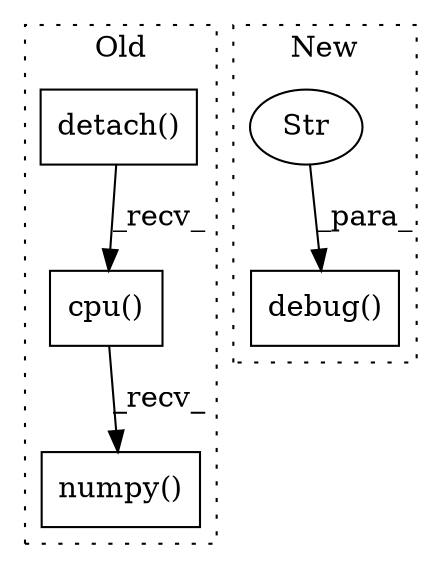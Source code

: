 digraph G {
subgraph cluster0 {
1 [label="cpu()" a="75" s="7459" l="16" shape="box"];
4 [label="detach()" a="75" s="7459" l="10" shape="box"];
5 [label="numpy()" a="75" s="7459" l="24" shape="box"];
label = "Old";
style="dotted";
}
subgraph cluster1 {
2 [label="debug()" a="75" s="9036,9210" l="26,1" shape="box"];
3 [label="Str" a="66" s="9062" l="148" shape="ellipse"];
label = "New";
style="dotted";
}
1 -> 5 [label="_recv_"];
3 -> 2 [label="_para_"];
4 -> 1 [label="_recv_"];
}
